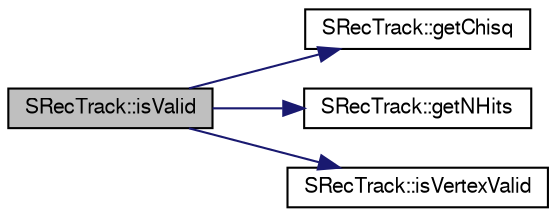 digraph "SRecTrack::isValid"
{
  bgcolor="transparent";
  edge [fontname="FreeSans",fontsize="10",labelfontname="FreeSans",labelfontsize="10"];
  node [fontname="FreeSans",fontsize="10",shape=record];
  rankdir="LR";
  Node1 [label="SRecTrack::isValid",height=0.2,width=0.4,color="black", fillcolor="grey75", style="filled" fontcolor="black"];
  Node1 -> Node2 [color="midnightblue",fontsize="10",style="solid",fontname="FreeSans"];
  Node2 [label="SRecTrack::getChisq",height=0.2,width=0.4,color="black",URL="$d6/db1/classSRecTrack.html#a5995dc01745eefec3b04b549123d4895"];
  Node1 -> Node3 [color="midnightblue",fontsize="10",style="solid",fontname="FreeSans"];
  Node3 [label="SRecTrack::getNHits",height=0.2,width=0.4,color="black",URL="$d6/db1/classSRecTrack.html#a1a235c963d37623d63ca1bf73fef9787"];
  Node1 -> Node4 [color="midnightblue",fontsize="10",style="solid",fontname="FreeSans"];
  Node4 [label="SRecTrack::isVertexValid",height=0.2,width=0.4,color="black",URL="$d6/db1/classSRecTrack.html#ad7dc234576d248ff18271226f953c795",tooltip="Vertex stuff. "];
}
